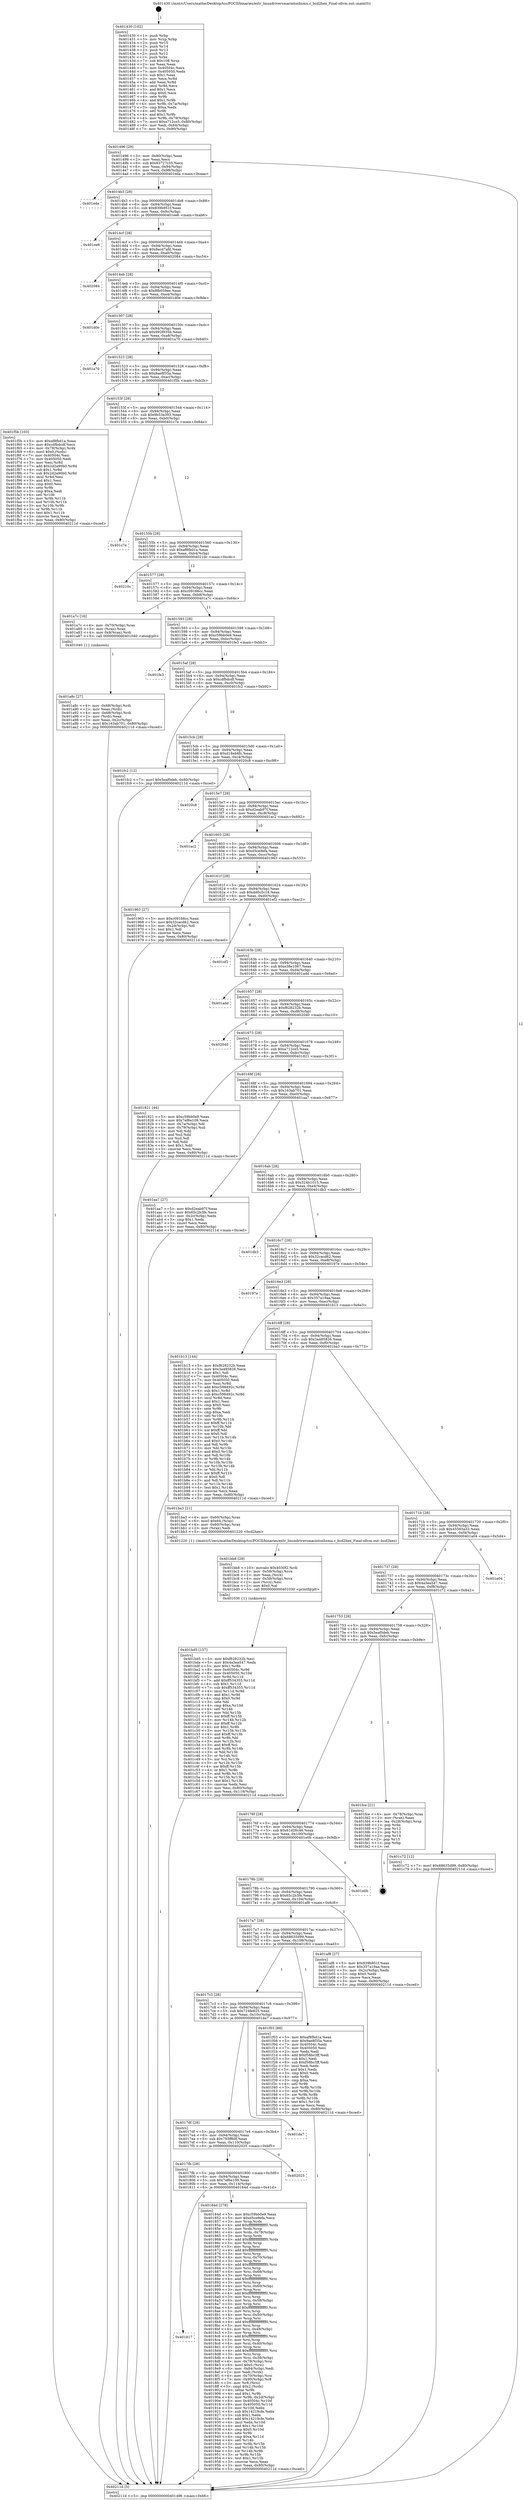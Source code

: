 digraph "0x401430" {
  label = "0x401430 (/mnt/c/Users/mathe/Desktop/tcc/POCII/binaries/extr_linuxdriversmacintoshsmu.c_bcd2hex_Final-ollvm.out::main(0))"
  labelloc = "t"
  node[shape=record]

  Entry [label="",width=0.3,height=0.3,shape=circle,fillcolor=black,style=filled]
  "0x401496" [label="{
     0x401496 [29]\l
     | [instrs]\l
     &nbsp;&nbsp;0x401496 \<+3\>: mov -0x80(%rbp),%eax\l
     &nbsp;&nbsp;0x401499 \<+2\>: mov %eax,%ecx\l
     &nbsp;&nbsp;0x40149b \<+6\>: sub $0x83727c35,%ecx\l
     &nbsp;&nbsp;0x4014a1 \<+6\>: mov %eax,-0x94(%rbp)\l
     &nbsp;&nbsp;0x4014a7 \<+6\>: mov %ecx,-0x98(%rbp)\l
     &nbsp;&nbsp;0x4014ad \<+6\>: je 0000000000401eda \<main+0xaaa\>\l
  }"]
  "0x401eda" [label="{
     0x401eda\l
  }", style=dashed]
  "0x4014b3" [label="{
     0x4014b3 [28]\l
     | [instrs]\l
     &nbsp;&nbsp;0x4014b3 \<+5\>: jmp 00000000004014b8 \<main+0x88\>\l
     &nbsp;&nbsp;0x4014b8 \<+6\>: mov -0x94(%rbp),%eax\l
     &nbsp;&nbsp;0x4014be \<+5\>: sub $0x839b951f,%eax\l
     &nbsp;&nbsp;0x4014c3 \<+6\>: mov %eax,-0x9c(%rbp)\l
     &nbsp;&nbsp;0x4014c9 \<+6\>: je 0000000000401ee6 \<main+0xab6\>\l
  }"]
  Exit [label="",width=0.3,height=0.3,shape=circle,fillcolor=black,style=filled,peripheries=2]
  "0x401ee6" [label="{
     0x401ee6\l
  }", style=dashed]
  "0x4014cf" [label="{
     0x4014cf [28]\l
     | [instrs]\l
     &nbsp;&nbsp;0x4014cf \<+5\>: jmp 00000000004014d4 \<main+0xa4\>\l
     &nbsp;&nbsp;0x4014d4 \<+6\>: mov -0x94(%rbp),%eax\l
     &nbsp;&nbsp;0x4014da \<+5\>: sub $0x8ecd7afd,%eax\l
     &nbsp;&nbsp;0x4014df \<+6\>: mov %eax,-0xa0(%rbp)\l
     &nbsp;&nbsp;0x4014e5 \<+6\>: je 0000000000402084 \<main+0xc54\>\l
  }"]
  "0x401bd5" [label="{
     0x401bd5 [157]\l
     | [instrs]\l
     &nbsp;&nbsp;0x401bd5 \<+5\>: mov $0xf628232b,%esi\l
     &nbsp;&nbsp;0x401bda \<+5\>: mov $0x4a3ea547,%edx\l
     &nbsp;&nbsp;0x401bdf \<+3\>: mov $0x1,%r8b\l
     &nbsp;&nbsp;0x401be2 \<+8\>: mov 0x40504c,%r9d\l
     &nbsp;&nbsp;0x401bea \<+8\>: mov 0x405050,%r10d\l
     &nbsp;&nbsp;0x401bf2 \<+3\>: mov %r9d,%r11d\l
     &nbsp;&nbsp;0x401bf5 \<+7\>: add $0xff534355,%r11d\l
     &nbsp;&nbsp;0x401bfc \<+4\>: sub $0x1,%r11d\l
     &nbsp;&nbsp;0x401c00 \<+7\>: sub $0xff534355,%r11d\l
     &nbsp;&nbsp;0x401c07 \<+4\>: imul %r11d,%r9d\l
     &nbsp;&nbsp;0x401c0b \<+4\>: and $0x1,%r9d\l
     &nbsp;&nbsp;0x401c0f \<+4\>: cmp $0x0,%r9d\l
     &nbsp;&nbsp;0x401c13 \<+3\>: sete %bl\l
     &nbsp;&nbsp;0x401c16 \<+4\>: cmp $0xa,%r10d\l
     &nbsp;&nbsp;0x401c1a \<+4\>: setl %r14b\l
     &nbsp;&nbsp;0x401c1e \<+3\>: mov %bl,%r15b\l
     &nbsp;&nbsp;0x401c21 \<+4\>: xor $0xff,%r15b\l
     &nbsp;&nbsp;0x401c25 \<+3\>: mov %r14b,%r12b\l
     &nbsp;&nbsp;0x401c28 \<+4\>: xor $0xff,%r12b\l
     &nbsp;&nbsp;0x401c2c \<+4\>: xor $0x1,%r8b\l
     &nbsp;&nbsp;0x401c30 \<+3\>: mov %r15b,%r13b\l
     &nbsp;&nbsp;0x401c33 \<+4\>: and $0xff,%r13b\l
     &nbsp;&nbsp;0x401c37 \<+3\>: and %r8b,%bl\l
     &nbsp;&nbsp;0x401c3a \<+3\>: mov %r12b,%cl\l
     &nbsp;&nbsp;0x401c3d \<+3\>: and $0xff,%cl\l
     &nbsp;&nbsp;0x401c40 \<+3\>: and %r8b,%r14b\l
     &nbsp;&nbsp;0x401c43 \<+3\>: or %bl,%r13b\l
     &nbsp;&nbsp;0x401c46 \<+3\>: or %r14b,%cl\l
     &nbsp;&nbsp;0x401c49 \<+3\>: xor %cl,%r13b\l
     &nbsp;&nbsp;0x401c4c \<+3\>: or %r12b,%r15b\l
     &nbsp;&nbsp;0x401c4f \<+4\>: xor $0xff,%r15b\l
     &nbsp;&nbsp;0x401c53 \<+4\>: or $0x1,%r8b\l
     &nbsp;&nbsp;0x401c57 \<+3\>: and %r8b,%r15b\l
     &nbsp;&nbsp;0x401c5a \<+3\>: or %r15b,%r13b\l
     &nbsp;&nbsp;0x401c5d \<+4\>: test $0x1,%r13b\l
     &nbsp;&nbsp;0x401c61 \<+3\>: cmovne %edx,%esi\l
     &nbsp;&nbsp;0x401c64 \<+3\>: mov %esi,-0x80(%rbp)\l
     &nbsp;&nbsp;0x401c67 \<+6\>: mov %eax,-0x118(%rbp)\l
     &nbsp;&nbsp;0x401c6d \<+5\>: jmp 000000000040211d \<main+0xced\>\l
  }"]
  "0x402084" [label="{
     0x402084\l
  }", style=dashed]
  "0x4014eb" [label="{
     0x4014eb [28]\l
     | [instrs]\l
     &nbsp;&nbsp;0x4014eb \<+5\>: jmp 00000000004014f0 \<main+0xc0\>\l
     &nbsp;&nbsp;0x4014f0 \<+6\>: mov -0x94(%rbp),%eax\l
     &nbsp;&nbsp;0x4014f6 \<+5\>: sub $0x8fb059ee,%eax\l
     &nbsp;&nbsp;0x4014fb \<+6\>: mov %eax,-0xa4(%rbp)\l
     &nbsp;&nbsp;0x401501 \<+6\>: je 0000000000401d0e \<main+0x8de\>\l
  }"]
  "0x401bb8" [label="{
     0x401bb8 [29]\l
     | [instrs]\l
     &nbsp;&nbsp;0x401bb8 \<+10\>: movabs $0x4030f2,%rdi\l
     &nbsp;&nbsp;0x401bc2 \<+4\>: mov -0x58(%rbp),%rcx\l
     &nbsp;&nbsp;0x401bc6 \<+2\>: mov %eax,(%rcx)\l
     &nbsp;&nbsp;0x401bc8 \<+4\>: mov -0x58(%rbp),%rcx\l
     &nbsp;&nbsp;0x401bcc \<+2\>: mov (%rcx),%esi\l
     &nbsp;&nbsp;0x401bce \<+2\>: mov $0x0,%al\l
     &nbsp;&nbsp;0x401bd0 \<+5\>: call 0000000000401030 \<printf@plt\>\l
     | [calls]\l
     &nbsp;&nbsp;0x401030 \{1\} (unknown)\l
  }"]
  "0x401d0e" [label="{
     0x401d0e\l
  }", style=dashed]
  "0x401507" [label="{
     0x401507 [28]\l
     | [instrs]\l
     &nbsp;&nbsp;0x401507 \<+5\>: jmp 000000000040150c \<main+0xdc\>\l
     &nbsp;&nbsp;0x40150c \<+6\>: mov -0x94(%rbp),%eax\l
     &nbsp;&nbsp;0x401512 \<+5\>: sub $0x992f935b,%eax\l
     &nbsp;&nbsp;0x401517 \<+6\>: mov %eax,-0xa8(%rbp)\l
     &nbsp;&nbsp;0x40151d \<+6\>: je 0000000000401a70 \<main+0x640\>\l
  }"]
  "0x401a8c" [label="{
     0x401a8c [27]\l
     | [instrs]\l
     &nbsp;&nbsp;0x401a8c \<+4\>: mov -0x68(%rbp),%rdi\l
     &nbsp;&nbsp;0x401a90 \<+2\>: mov %eax,(%rdi)\l
     &nbsp;&nbsp;0x401a92 \<+4\>: mov -0x68(%rbp),%rdi\l
     &nbsp;&nbsp;0x401a96 \<+2\>: mov (%rdi),%eax\l
     &nbsp;&nbsp;0x401a98 \<+3\>: mov %eax,-0x2c(%rbp)\l
     &nbsp;&nbsp;0x401a9b \<+7\>: movl $0x163ab701,-0x80(%rbp)\l
     &nbsp;&nbsp;0x401aa2 \<+5\>: jmp 000000000040211d \<main+0xced\>\l
  }"]
  "0x401a70" [label="{
     0x401a70\l
  }", style=dashed]
  "0x401523" [label="{
     0x401523 [28]\l
     | [instrs]\l
     &nbsp;&nbsp;0x401523 \<+5\>: jmp 0000000000401528 \<main+0xf8\>\l
     &nbsp;&nbsp;0x401528 \<+6\>: mov -0x94(%rbp),%eax\l
     &nbsp;&nbsp;0x40152e \<+5\>: sub $0x9ae8f35a,%eax\l
     &nbsp;&nbsp;0x401533 \<+6\>: mov %eax,-0xac(%rbp)\l
     &nbsp;&nbsp;0x401539 \<+6\>: je 0000000000401f5b \<main+0xb2b\>\l
  }"]
  "0x401817" [label="{
     0x401817\l
  }", style=dashed]
  "0x401f5b" [label="{
     0x401f5b [103]\l
     | [instrs]\l
     &nbsp;&nbsp;0x401f5b \<+5\>: mov $0xaf8fbd1a,%eax\l
     &nbsp;&nbsp;0x401f60 \<+5\>: mov $0xcdfbdcdf,%ecx\l
     &nbsp;&nbsp;0x401f65 \<+4\>: mov -0x78(%rbp),%rdx\l
     &nbsp;&nbsp;0x401f69 \<+6\>: movl $0x0,(%rdx)\l
     &nbsp;&nbsp;0x401f6f \<+7\>: mov 0x40504c,%esi\l
     &nbsp;&nbsp;0x401f76 \<+7\>: mov 0x405050,%edi\l
     &nbsp;&nbsp;0x401f7d \<+3\>: mov %esi,%r8d\l
     &nbsp;&nbsp;0x401f80 \<+7\>: add $0x2d2a90b0,%r8d\l
     &nbsp;&nbsp;0x401f87 \<+4\>: sub $0x1,%r8d\l
     &nbsp;&nbsp;0x401f8b \<+7\>: sub $0x2d2a90b0,%r8d\l
     &nbsp;&nbsp;0x401f92 \<+4\>: imul %r8d,%esi\l
     &nbsp;&nbsp;0x401f96 \<+3\>: and $0x1,%esi\l
     &nbsp;&nbsp;0x401f99 \<+3\>: cmp $0x0,%esi\l
     &nbsp;&nbsp;0x401f9c \<+4\>: sete %r9b\l
     &nbsp;&nbsp;0x401fa0 \<+3\>: cmp $0xa,%edi\l
     &nbsp;&nbsp;0x401fa3 \<+4\>: setl %r10b\l
     &nbsp;&nbsp;0x401fa7 \<+3\>: mov %r9b,%r11b\l
     &nbsp;&nbsp;0x401faa \<+3\>: and %r10b,%r11b\l
     &nbsp;&nbsp;0x401fad \<+3\>: xor %r10b,%r9b\l
     &nbsp;&nbsp;0x401fb0 \<+3\>: or %r9b,%r11b\l
     &nbsp;&nbsp;0x401fb3 \<+4\>: test $0x1,%r11b\l
     &nbsp;&nbsp;0x401fb7 \<+3\>: cmovne %ecx,%eax\l
     &nbsp;&nbsp;0x401fba \<+3\>: mov %eax,-0x80(%rbp)\l
     &nbsp;&nbsp;0x401fbd \<+5\>: jmp 000000000040211d \<main+0xced\>\l
  }"]
  "0x40153f" [label="{
     0x40153f [28]\l
     | [instrs]\l
     &nbsp;&nbsp;0x40153f \<+5\>: jmp 0000000000401544 \<main+0x114\>\l
     &nbsp;&nbsp;0x401544 \<+6\>: mov -0x94(%rbp),%eax\l
     &nbsp;&nbsp;0x40154a \<+5\>: sub $0x9b53a393,%eax\l
     &nbsp;&nbsp;0x40154f \<+6\>: mov %eax,-0xb0(%rbp)\l
     &nbsp;&nbsp;0x401555 \<+6\>: je 0000000000401c7e \<main+0x84e\>\l
  }"]
  "0x40184d" [label="{
     0x40184d [278]\l
     | [instrs]\l
     &nbsp;&nbsp;0x40184d \<+5\>: mov $0xc59bb0e9,%eax\l
     &nbsp;&nbsp;0x401852 \<+5\>: mov $0xd5ce9efa,%ecx\l
     &nbsp;&nbsp;0x401857 \<+3\>: mov %rsp,%rdx\l
     &nbsp;&nbsp;0x40185a \<+4\>: add $0xfffffffffffffff0,%rdx\l
     &nbsp;&nbsp;0x40185e \<+3\>: mov %rdx,%rsp\l
     &nbsp;&nbsp;0x401861 \<+4\>: mov %rdx,-0x78(%rbp)\l
     &nbsp;&nbsp;0x401865 \<+3\>: mov %rsp,%rdx\l
     &nbsp;&nbsp;0x401868 \<+4\>: add $0xfffffffffffffff0,%rdx\l
     &nbsp;&nbsp;0x40186c \<+3\>: mov %rdx,%rsp\l
     &nbsp;&nbsp;0x40186f \<+3\>: mov %rsp,%rsi\l
     &nbsp;&nbsp;0x401872 \<+4\>: add $0xfffffffffffffff0,%rsi\l
     &nbsp;&nbsp;0x401876 \<+3\>: mov %rsi,%rsp\l
     &nbsp;&nbsp;0x401879 \<+4\>: mov %rsi,-0x70(%rbp)\l
     &nbsp;&nbsp;0x40187d \<+3\>: mov %rsp,%rsi\l
     &nbsp;&nbsp;0x401880 \<+4\>: add $0xfffffffffffffff0,%rsi\l
     &nbsp;&nbsp;0x401884 \<+3\>: mov %rsi,%rsp\l
     &nbsp;&nbsp;0x401887 \<+4\>: mov %rsi,-0x68(%rbp)\l
     &nbsp;&nbsp;0x40188b \<+3\>: mov %rsp,%rsi\l
     &nbsp;&nbsp;0x40188e \<+4\>: add $0xfffffffffffffff0,%rsi\l
     &nbsp;&nbsp;0x401892 \<+3\>: mov %rsi,%rsp\l
     &nbsp;&nbsp;0x401895 \<+4\>: mov %rsi,-0x60(%rbp)\l
     &nbsp;&nbsp;0x401899 \<+3\>: mov %rsp,%rsi\l
     &nbsp;&nbsp;0x40189c \<+4\>: add $0xfffffffffffffff0,%rsi\l
     &nbsp;&nbsp;0x4018a0 \<+3\>: mov %rsi,%rsp\l
     &nbsp;&nbsp;0x4018a3 \<+4\>: mov %rsi,-0x58(%rbp)\l
     &nbsp;&nbsp;0x4018a7 \<+3\>: mov %rsp,%rsi\l
     &nbsp;&nbsp;0x4018aa \<+4\>: add $0xfffffffffffffff0,%rsi\l
     &nbsp;&nbsp;0x4018ae \<+3\>: mov %rsi,%rsp\l
     &nbsp;&nbsp;0x4018b1 \<+4\>: mov %rsi,-0x50(%rbp)\l
     &nbsp;&nbsp;0x4018b5 \<+3\>: mov %rsp,%rsi\l
     &nbsp;&nbsp;0x4018b8 \<+4\>: add $0xfffffffffffffff0,%rsi\l
     &nbsp;&nbsp;0x4018bc \<+3\>: mov %rsi,%rsp\l
     &nbsp;&nbsp;0x4018bf \<+4\>: mov %rsi,-0x48(%rbp)\l
     &nbsp;&nbsp;0x4018c3 \<+3\>: mov %rsp,%rsi\l
     &nbsp;&nbsp;0x4018c6 \<+4\>: add $0xfffffffffffffff0,%rsi\l
     &nbsp;&nbsp;0x4018ca \<+3\>: mov %rsi,%rsp\l
     &nbsp;&nbsp;0x4018cd \<+4\>: mov %rsi,-0x40(%rbp)\l
     &nbsp;&nbsp;0x4018d1 \<+3\>: mov %rsp,%rsi\l
     &nbsp;&nbsp;0x4018d4 \<+4\>: add $0xfffffffffffffff0,%rsi\l
     &nbsp;&nbsp;0x4018d8 \<+3\>: mov %rsi,%rsp\l
     &nbsp;&nbsp;0x4018db \<+4\>: mov %rsi,-0x38(%rbp)\l
     &nbsp;&nbsp;0x4018df \<+4\>: mov -0x78(%rbp),%rsi\l
     &nbsp;&nbsp;0x4018e3 \<+6\>: movl $0x0,(%rsi)\l
     &nbsp;&nbsp;0x4018e9 \<+6\>: mov -0x84(%rbp),%edi\l
     &nbsp;&nbsp;0x4018ef \<+2\>: mov %edi,(%rdx)\l
     &nbsp;&nbsp;0x4018f1 \<+4\>: mov -0x70(%rbp),%rsi\l
     &nbsp;&nbsp;0x4018f5 \<+7\>: mov -0x90(%rbp),%r8\l
     &nbsp;&nbsp;0x4018fc \<+3\>: mov %r8,(%rsi)\l
     &nbsp;&nbsp;0x4018ff \<+3\>: cmpl $0x2,(%rdx)\l
     &nbsp;&nbsp;0x401902 \<+4\>: setne %r9b\l
     &nbsp;&nbsp;0x401906 \<+4\>: and $0x1,%r9b\l
     &nbsp;&nbsp;0x40190a \<+4\>: mov %r9b,-0x2d(%rbp)\l
     &nbsp;&nbsp;0x40190e \<+8\>: mov 0x40504c,%r10d\l
     &nbsp;&nbsp;0x401916 \<+8\>: mov 0x405050,%r11d\l
     &nbsp;&nbsp;0x40191e \<+3\>: mov %r10d,%ebx\l
     &nbsp;&nbsp;0x401921 \<+6\>: sub $0x14219cfe,%ebx\l
     &nbsp;&nbsp;0x401927 \<+3\>: sub $0x1,%ebx\l
     &nbsp;&nbsp;0x40192a \<+6\>: add $0x14219cfe,%ebx\l
     &nbsp;&nbsp;0x401930 \<+4\>: imul %ebx,%r10d\l
     &nbsp;&nbsp;0x401934 \<+4\>: and $0x1,%r10d\l
     &nbsp;&nbsp;0x401938 \<+4\>: cmp $0x0,%r10d\l
     &nbsp;&nbsp;0x40193c \<+4\>: sete %r9b\l
     &nbsp;&nbsp;0x401940 \<+4\>: cmp $0xa,%r11d\l
     &nbsp;&nbsp;0x401944 \<+4\>: setl %r14b\l
     &nbsp;&nbsp;0x401948 \<+3\>: mov %r9b,%r15b\l
     &nbsp;&nbsp;0x40194b \<+3\>: and %r14b,%r15b\l
     &nbsp;&nbsp;0x40194e \<+3\>: xor %r14b,%r9b\l
     &nbsp;&nbsp;0x401951 \<+3\>: or %r9b,%r15b\l
     &nbsp;&nbsp;0x401954 \<+4\>: test $0x1,%r15b\l
     &nbsp;&nbsp;0x401958 \<+3\>: cmovne %ecx,%eax\l
     &nbsp;&nbsp;0x40195b \<+3\>: mov %eax,-0x80(%rbp)\l
     &nbsp;&nbsp;0x40195e \<+5\>: jmp 000000000040211d \<main+0xced\>\l
  }"]
  "0x401c7e" [label="{
     0x401c7e\l
  }", style=dashed]
  "0x40155b" [label="{
     0x40155b [28]\l
     | [instrs]\l
     &nbsp;&nbsp;0x40155b \<+5\>: jmp 0000000000401560 \<main+0x130\>\l
     &nbsp;&nbsp;0x401560 \<+6\>: mov -0x94(%rbp),%eax\l
     &nbsp;&nbsp;0x401566 \<+5\>: sub $0xaf8fbd1a,%eax\l
     &nbsp;&nbsp;0x40156b \<+6\>: mov %eax,-0xb4(%rbp)\l
     &nbsp;&nbsp;0x401571 \<+6\>: je 000000000040210c \<main+0xcdc\>\l
  }"]
  "0x4017fb" [label="{
     0x4017fb [28]\l
     | [instrs]\l
     &nbsp;&nbsp;0x4017fb \<+5\>: jmp 0000000000401800 \<main+0x3d0\>\l
     &nbsp;&nbsp;0x401800 \<+6\>: mov -0x94(%rbp),%eax\l
     &nbsp;&nbsp;0x401806 \<+5\>: sub $0x7ef6e109,%eax\l
     &nbsp;&nbsp;0x40180b \<+6\>: mov %eax,-0x114(%rbp)\l
     &nbsp;&nbsp;0x401811 \<+6\>: je 000000000040184d \<main+0x41d\>\l
  }"]
  "0x40210c" [label="{
     0x40210c\l
  }", style=dashed]
  "0x401577" [label="{
     0x401577 [28]\l
     | [instrs]\l
     &nbsp;&nbsp;0x401577 \<+5\>: jmp 000000000040157c \<main+0x14c\>\l
     &nbsp;&nbsp;0x40157c \<+6\>: mov -0x94(%rbp),%eax\l
     &nbsp;&nbsp;0x401582 \<+5\>: sub $0xc09166cc,%eax\l
     &nbsp;&nbsp;0x401587 \<+6\>: mov %eax,-0xb8(%rbp)\l
     &nbsp;&nbsp;0x40158d \<+6\>: je 0000000000401a7c \<main+0x64c\>\l
  }"]
  "0x402025" [label="{
     0x402025\l
  }", style=dashed]
  "0x401a7c" [label="{
     0x401a7c [16]\l
     | [instrs]\l
     &nbsp;&nbsp;0x401a7c \<+4\>: mov -0x70(%rbp),%rax\l
     &nbsp;&nbsp;0x401a80 \<+3\>: mov (%rax),%rax\l
     &nbsp;&nbsp;0x401a83 \<+4\>: mov 0x8(%rax),%rdi\l
     &nbsp;&nbsp;0x401a87 \<+5\>: call 0000000000401040 \<atoi@plt\>\l
     | [calls]\l
     &nbsp;&nbsp;0x401040 \{1\} (unknown)\l
  }"]
  "0x401593" [label="{
     0x401593 [28]\l
     | [instrs]\l
     &nbsp;&nbsp;0x401593 \<+5\>: jmp 0000000000401598 \<main+0x168\>\l
     &nbsp;&nbsp;0x401598 \<+6\>: mov -0x94(%rbp),%eax\l
     &nbsp;&nbsp;0x40159e \<+5\>: sub $0xc59bb0e9,%eax\l
     &nbsp;&nbsp;0x4015a3 \<+6\>: mov %eax,-0xbc(%rbp)\l
     &nbsp;&nbsp;0x4015a9 \<+6\>: je 0000000000401fe3 \<main+0xbb3\>\l
  }"]
  "0x4017df" [label="{
     0x4017df [28]\l
     | [instrs]\l
     &nbsp;&nbsp;0x4017df \<+5\>: jmp 00000000004017e4 \<main+0x3b4\>\l
     &nbsp;&nbsp;0x4017e4 \<+6\>: mov -0x94(%rbp),%eax\l
     &nbsp;&nbsp;0x4017ea \<+5\>: sub $0x793ff60f,%eax\l
     &nbsp;&nbsp;0x4017ef \<+6\>: mov %eax,-0x110(%rbp)\l
     &nbsp;&nbsp;0x4017f5 \<+6\>: je 0000000000402025 \<main+0xbf5\>\l
  }"]
  "0x401fe3" [label="{
     0x401fe3\l
  }", style=dashed]
  "0x4015af" [label="{
     0x4015af [28]\l
     | [instrs]\l
     &nbsp;&nbsp;0x4015af \<+5\>: jmp 00000000004015b4 \<main+0x184\>\l
     &nbsp;&nbsp;0x4015b4 \<+6\>: mov -0x94(%rbp),%eax\l
     &nbsp;&nbsp;0x4015ba \<+5\>: sub $0xcdfbdcdf,%eax\l
     &nbsp;&nbsp;0x4015bf \<+6\>: mov %eax,-0xc0(%rbp)\l
     &nbsp;&nbsp;0x4015c5 \<+6\>: je 0000000000401fc2 \<main+0xb92\>\l
  }"]
  "0x401da7" [label="{
     0x401da7\l
  }", style=dashed]
  "0x401fc2" [label="{
     0x401fc2 [12]\l
     | [instrs]\l
     &nbsp;&nbsp;0x401fc2 \<+7\>: movl $0x5eaf0deb,-0x80(%rbp)\l
     &nbsp;&nbsp;0x401fc9 \<+5\>: jmp 000000000040211d \<main+0xced\>\l
  }"]
  "0x4015cb" [label="{
     0x4015cb [28]\l
     | [instrs]\l
     &nbsp;&nbsp;0x4015cb \<+5\>: jmp 00000000004015d0 \<main+0x1a0\>\l
     &nbsp;&nbsp;0x4015d0 \<+6\>: mov -0x94(%rbp),%eax\l
     &nbsp;&nbsp;0x4015d6 \<+5\>: sub $0xd18eb6fc,%eax\l
     &nbsp;&nbsp;0x4015db \<+6\>: mov %eax,-0xc4(%rbp)\l
     &nbsp;&nbsp;0x4015e1 \<+6\>: je 00000000004020c8 \<main+0xc98\>\l
  }"]
  "0x4017c3" [label="{
     0x4017c3 [28]\l
     | [instrs]\l
     &nbsp;&nbsp;0x4017c3 \<+5\>: jmp 00000000004017c8 \<main+0x398\>\l
     &nbsp;&nbsp;0x4017c8 \<+6\>: mov -0x94(%rbp),%eax\l
     &nbsp;&nbsp;0x4017ce \<+5\>: sub $0x724fe825,%eax\l
     &nbsp;&nbsp;0x4017d3 \<+6\>: mov %eax,-0x10c(%rbp)\l
     &nbsp;&nbsp;0x4017d9 \<+6\>: je 0000000000401da7 \<main+0x977\>\l
  }"]
  "0x4020c8" [label="{
     0x4020c8\l
  }", style=dashed]
  "0x4015e7" [label="{
     0x4015e7 [28]\l
     | [instrs]\l
     &nbsp;&nbsp;0x4015e7 \<+5\>: jmp 00000000004015ec \<main+0x1bc\>\l
     &nbsp;&nbsp;0x4015ec \<+6\>: mov -0x94(%rbp),%eax\l
     &nbsp;&nbsp;0x4015f2 \<+5\>: sub $0xd2eab97f,%eax\l
     &nbsp;&nbsp;0x4015f7 \<+6\>: mov %eax,-0xc8(%rbp)\l
     &nbsp;&nbsp;0x4015fd \<+6\>: je 0000000000401ac2 \<main+0x692\>\l
  }"]
  "0x401f03" [label="{
     0x401f03 [88]\l
     | [instrs]\l
     &nbsp;&nbsp;0x401f03 \<+5\>: mov $0xaf8fbd1a,%eax\l
     &nbsp;&nbsp;0x401f08 \<+5\>: mov $0x9ae8f35a,%ecx\l
     &nbsp;&nbsp;0x401f0d \<+7\>: mov 0x40504c,%edx\l
     &nbsp;&nbsp;0x401f14 \<+7\>: mov 0x405050,%esi\l
     &nbsp;&nbsp;0x401f1b \<+2\>: mov %edx,%edi\l
     &nbsp;&nbsp;0x401f1d \<+6\>: add $0xf58bc3ff,%edi\l
     &nbsp;&nbsp;0x401f23 \<+3\>: sub $0x1,%edi\l
     &nbsp;&nbsp;0x401f26 \<+6\>: sub $0xf58bc3ff,%edi\l
     &nbsp;&nbsp;0x401f2c \<+3\>: imul %edi,%edx\l
     &nbsp;&nbsp;0x401f2f \<+3\>: and $0x1,%edx\l
     &nbsp;&nbsp;0x401f32 \<+3\>: cmp $0x0,%edx\l
     &nbsp;&nbsp;0x401f35 \<+4\>: sete %r8b\l
     &nbsp;&nbsp;0x401f39 \<+3\>: cmp $0xa,%esi\l
     &nbsp;&nbsp;0x401f3c \<+4\>: setl %r9b\l
     &nbsp;&nbsp;0x401f40 \<+3\>: mov %r8b,%r10b\l
     &nbsp;&nbsp;0x401f43 \<+3\>: and %r9b,%r10b\l
     &nbsp;&nbsp;0x401f46 \<+3\>: xor %r9b,%r8b\l
     &nbsp;&nbsp;0x401f49 \<+3\>: or %r8b,%r10b\l
     &nbsp;&nbsp;0x401f4c \<+4\>: test $0x1,%r10b\l
     &nbsp;&nbsp;0x401f50 \<+3\>: cmovne %ecx,%eax\l
     &nbsp;&nbsp;0x401f53 \<+3\>: mov %eax,-0x80(%rbp)\l
     &nbsp;&nbsp;0x401f56 \<+5\>: jmp 000000000040211d \<main+0xced\>\l
  }"]
  "0x401ac2" [label="{
     0x401ac2\l
  }", style=dashed]
  "0x401603" [label="{
     0x401603 [28]\l
     | [instrs]\l
     &nbsp;&nbsp;0x401603 \<+5\>: jmp 0000000000401608 \<main+0x1d8\>\l
     &nbsp;&nbsp;0x401608 \<+6\>: mov -0x94(%rbp),%eax\l
     &nbsp;&nbsp;0x40160e \<+5\>: sub $0xd5ce9efa,%eax\l
     &nbsp;&nbsp;0x401613 \<+6\>: mov %eax,-0xcc(%rbp)\l
     &nbsp;&nbsp;0x401619 \<+6\>: je 0000000000401963 \<main+0x533\>\l
  }"]
  "0x4017a7" [label="{
     0x4017a7 [28]\l
     | [instrs]\l
     &nbsp;&nbsp;0x4017a7 \<+5\>: jmp 00000000004017ac \<main+0x37c\>\l
     &nbsp;&nbsp;0x4017ac \<+6\>: mov -0x94(%rbp),%eax\l
     &nbsp;&nbsp;0x4017b2 \<+5\>: sub $0x68635d99,%eax\l
     &nbsp;&nbsp;0x4017b7 \<+6\>: mov %eax,-0x108(%rbp)\l
     &nbsp;&nbsp;0x4017bd \<+6\>: je 0000000000401f03 \<main+0xad3\>\l
  }"]
  "0x401963" [label="{
     0x401963 [27]\l
     | [instrs]\l
     &nbsp;&nbsp;0x401963 \<+5\>: mov $0xc09166cc,%eax\l
     &nbsp;&nbsp;0x401968 \<+5\>: mov $0x32cacd62,%ecx\l
     &nbsp;&nbsp;0x40196d \<+3\>: mov -0x2d(%rbp),%dl\l
     &nbsp;&nbsp;0x401970 \<+3\>: test $0x1,%dl\l
     &nbsp;&nbsp;0x401973 \<+3\>: cmovne %ecx,%eax\l
     &nbsp;&nbsp;0x401976 \<+3\>: mov %eax,-0x80(%rbp)\l
     &nbsp;&nbsp;0x401979 \<+5\>: jmp 000000000040211d \<main+0xced\>\l
  }"]
  "0x40161f" [label="{
     0x40161f [28]\l
     | [instrs]\l
     &nbsp;&nbsp;0x40161f \<+5\>: jmp 0000000000401624 \<main+0x1f4\>\l
     &nbsp;&nbsp;0x401624 \<+6\>: mov -0x94(%rbp),%eax\l
     &nbsp;&nbsp;0x40162a \<+5\>: sub $0xdd0c5c18,%eax\l
     &nbsp;&nbsp;0x40162f \<+6\>: mov %eax,-0xd0(%rbp)\l
     &nbsp;&nbsp;0x401635 \<+6\>: je 0000000000401ef2 \<main+0xac2\>\l
  }"]
  "0x401af8" [label="{
     0x401af8 [27]\l
     | [instrs]\l
     &nbsp;&nbsp;0x401af8 \<+5\>: mov $0x839b951f,%eax\l
     &nbsp;&nbsp;0x401afd \<+5\>: mov $0x357a19aa,%ecx\l
     &nbsp;&nbsp;0x401b02 \<+3\>: mov -0x2c(%rbp),%edx\l
     &nbsp;&nbsp;0x401b05 \<+3\>: cmp $0x0,%edx\l
     &nbsp;&nbsp;0x401b08 \<+3\>: cmove %ecx,%eax\l
     &nbsp;&nbsp;0x401b0b \<+3\>: mov %eax,-0x80(%rbp)\l
     &nbsp;&nbsp;0x401b0e \<+5\>: jmp 000000000040211d \<main+0xced\>\l
  }"]
  "0x401ef2" [label="{
     0x401ef2\l
  }", style=dashed]
  "0x40163b" [label="{
     0x40163b [28]\l
     | [instrs]\l
     &nbsp;&nbsp;0x40163b \<+5\>: jmp 0000000000401640 \<main+0x210\>\l
     &nbsp;&nbsp;0x401640 \<+6\>: mov -0x94(%rbp),%eax\l
     &nbsp;&nbsp;0x401646 \<+5\>: sub $0xe38e1067,%eax\l
     &nbsp;&nbsp;0x40164b \<+6\>: mov %eax,-0xd4(%rbp)\l
     &nbsp;&nbsp;0x401651 \<+6\>: je 0000000000401add \<main+0x6ad\>\l
  }"]
  "0x40178b" [label="{
     0x40178b [28]\l
     | [instrs]\l
     &nbsp;&nbsp;0x40178b \<+5\>: jmp 0000000000401790 \<main+0x360\>\l
     &nbsp;&nbsp;0x401790 \<+6\>: mov -0x94(%rbp),%eax\l
     &nbsp;&nbsp;0x401796 \<+5\>: sub $0x65c2b3fe,%eax\l
     &nbsp;&nbsp;0x40179b \<+6\>: mov %eax,-0x104(%rbp)\l
     &nbsp;&nbsp;0x4017a1 \<+6\>: je 0000000000401af8 \<main+0x6c8\>\l
  }"]
  "0x401add" [label="{
     0x401add\l
  }", style=dashed]
  "0x401657" [label="{
     0x401657 [28]\l
     | [instrs]\l
     &nbsp;&nbsp;0x401657 \<+5\>: jmp 000000000040165c \<main+0x22c\>\l
     &nbsp;&nbsp;0x40165c \<+6\>: mov -0x94(%rbp),%eax\l
     &nbsp;&nbsp;0x401662 \<+5\>: sub $0xf628232b,%eax\l
     &nbsp;&nbsp;0x401667 \<+6\>: mov %eax,-0xd8(%rbp)\l
     &nbsp;&nbsp;0x40166d \<+6\>: je 0000000000402040 \<main+0xc10\>\l
  }"]
  "0x401e0b" [label="{
     0x401e0b\l
  }", style=dashed]
  "0x402040" [label="{
     0x402040\l
  }", style=dashed]
  "0x401673" [label="{
     0x401673 [28]\l
     | [instrs]\l
     &nbsp;&nbsp;0x401673 \<+5\>: jmp 0000000000401678 \<main+0x248\>\l
     &nbsp;&nbsp;0x401678 \<+6\>: mov -0x94(%rbp),%eax\l
     &nbsp;&nbsp;0x40167e \<+5\>: sub $0xa712ce5,%eax\l
     &nbsp;&nbsp;0x401683 \<+6\>: mov %eax,-0xdc(%rbp)\l
     &nbsp;&nbsp;0x401689 \<+6\>: je 0000000000401821 \<main+0x3f1\>\l
  }"]
  "0x40176f" [label="{
     0x40176f [28]\l
     | [instrs]\l
     &nbsp;&nbsp;0x40176f \<+5\>: jmp 0000000000401774 \<main+0x344\>\l
     &nbsp;&nbsp;0x401774 \<+6\>: mov -0x94(%rbp),%eax\l
     &nbsp;&nbsp;0x40177a \<+5\>: sub $0x61d26c46,%eax\l
     &nbsp;&nbsp;0x40177f \<+6\>: mov %eax,-0x100(%rbp)\l
     &nbsp;&nbsp;0x401785 \<+6\>: je 0000000000401e0b \<main+0x9db\>\l
  }"]
  "0x401821" [label="{
     0x401821 [44]\l
     | [instrs]\l
     &nbsp;&nbsp;0x401821 \<+5\>: mov $0xc59bb0e9,%eax\l
     &nbsp;&nbsp;0x401826 \<+5\>: mov $0x7ef6e109,%ecx\l
     &nbsp;&nbsp;0x40182b \<+3\>: mov -0x7a(%rbp),%dl\l
     &nbsp;&nbsp;0x40182e \<+4\>: mov -0x79(%rbp),%sil\l
     &nbsp;&nbsp;0x401832 \<+3\>: mov %dl,%dil\l
     &nbsp;&nbsp;0x401835 \<+3\>: and %sil,%dil\l
     &nbsp;&nbsp;0x401838 \<+3\>: xor %sil,%dl\l
     &nbsp;&nbsp;0x40183b \<+3\>: or %dl,%dil\l
     &nbsp;&nbsp;0x40183e \<+4\>: test $0x1,%dil\l
     &nbsp;&nbsp;0x401842 \<+3\>: cmovne %ecx,%eax\l
     &nbsp;&nbsp;0x401845 \<+3\>: mov %eax,-0x80(%rbp)\l
     &nbsp;&nbsp;0x401848 \<+5\>: jmp 000000000040211d \<main+0xced\>\l
  }"]
  "0x40168f" [label="{
     0x40168f [28]\l
     | [instrs]\l
     &nbsp;&nbsp;0x40168f \<+5\>: jmp 0000000000401694 \<main+0x264\>\l
     &nbsp;&nbsp;0x401694 \<+6\>: mov -0x94(%rbp),%eax\l
     &nbsp;&nbsp;0x40169a \<+5\>: sub $0x163ab701,%eax\l
     &nbsp;&nbsp;0x40169f \<+6\>: mov %eax,-0xe0(%rbp)\l
     &nbsp;&nbsp;0x4016a5 \<+6\>: je 0000000000401aa7 \<main+0x677\>\l
  }"]
  "0x40211d" [label="{
     0x40211d [5]\l
     | [instrs]\l
     &nbsp;&nbsp;0x40211d \<+5\>: jmp 0000000000401496 \<main+0x66\>\l
  }"]
  "0x401430" [label="{
     0x401430 [102]\l
     | [instrs]\l
     &nbsp;&nbsp;0x401430 \<+1\>: push %rbp\l
     &nbsp;&nbsp;0x401431 \<+3\>: mov %rsp,%rbp\l
     &nbsp;&nbsp;0x401434 \<+2\>: push %r15\l
     &nbsp;&nbsp;0x401436 \<+2\>: push %r14\l
     &nbsp;&nbsp;0x401438 \<+2\>: push %r13\l
     &nbsp;&nbsp;0x40143a \<+2\>: push %r12\l
     &nbsp;&nbsp;0x40143c \<+1\>: push %rbx\l
     &nbsp;&nbsp;0x40143d \<+7\>: sub $0x108,%rsp\l
     &nbsp;&nbsp;0x401444 \<+2\>: xor %eax,%eax\l
     &nbsp;&nbsp;0x401446 \<+7\>: mov 0x40504c,%ecx\l
     &nbsp;&nbsp;0x40144d \<+7\>: mov 0x405050,%edx\l
     &nbsp;&nbsp;0x401454 \<+3\>: sub $0x1,%eax\l
     &nbsp;&nbsp;0x401457 \<+3\>: mov %ecx,%r8d\l
     &nbsp;&nbsp;0x40145a \<+3\>: add %eax,%r8d\l
     &nbsp;&nbsp;0x40145d \<+4\>: imul %r8d,%ecx\l
     &nbsp;&nbsp;0x401461 \<+3\>: and $0x1,%ecx\l
     &nbsp;&nbsp;0x401464 \<+3\>: cmp $0x0,%ecx\l
     &nbsp;&nbsp;0x401467 \<+4\>: sete %r9b\l
     &nbsp;&nbsp;0x40146b \<+4\>: and $0x1,%r9b\l
     &nbsp;&nbsp;0x40146f \<+4\>: mov %r9b,-0x7a(%rbp)\l
     &nbsp;&nbsp;0x401473 \<+3\>: cmp $0xa,%edx\l
     &nbsp;&nbsp;0x401476 \<+4\>: setl %r9b\l
     &nbsp;&nbsp;0x40147a \<+4\>: and $0x1,%r9b\l
     &nbsp;&nbsp;0x40147e \<+4\>: mov %r9b,-0x79(%rbp)\l
     &nbsp;&nbsp;0x401482 \<+7\>: movl $0xa712ce5,-0x80(%rbp)\l
     &nbsp;&nbsp;0x401489 \<+6\>: mov %edi,-0x84(%rbp)\l
     &nbsp;&nbsp;0x40148f \<+7\>: mov %rsi,-0x90(%rbp)\l
  }"]
  "0x401fce" [label="{
     0x401fce [21]\l
     | [instrs]\l
     &nbsp;&nbsp;0x401fce \<+4\>: mov -0x78(%rbp),%rax\l
     &nbsp;&nbsp;0x401fd2 \<+2\>: mov (%rax),%eax\l
     &nbsp;&nbsp;0x401fd4 \<+4\>: lea -0x28(%rbp),%rsp\l
     &nbsp;&nbsp;0x401fd8 \<+1\>: pop %rbx\l
     &nbsp;&nbsp;0x401fd9 \<+2\>: pop %r12\l
     &nbsp;&nbsp;0x401fdb \<+2\>: pop %r13\l
     &nbsp;&nbsp;0x401fdd \<+2\>: pop %r14\l
     &nbsp;&nbsp;0x401fdf \<+2\>: pop %r15\l
     &nbsp;&nbsp;0x401fe1 \<+1\>: pop %rbp\l
     &nbsp;&nbsp;0x401fe2 \<+1\>: ret\l
  }"]
  "0x401aa7" [label="{
     0x401aa7 [27]\l
     | [instrs]\l
     &nbsp;&nbsp;0x401aa7 \<+5\>: mov $0xd2eab97f,%eax\l
     &nbsp;&nbsp;0x401aac \<+5\>: mov $0x65c2b3fe,%ecx\l
     &nbsp;&nbsp;0x401ab1 \<+3\>: mov -0x2c(%rbp),%edx\l
     &nbsp;&nbsp;0x401ab4 \<+3\>: cmp $0x1,%edx\l
     &nbsp;&nbsp;0x401ab7 \<+3\>: cmovl %ecx,%eax\l
     &nbsp;&nbsp;0x401aba \<+3\>: mov %eax,-0x80(%rbp)\l
     &nbsp;&nbsp;0x401abd \<+5\>: jmp 000000000040211d \<main+0xced\>\l
  }"]
  "0x4016ab" [label="{
     0x4016ab [28]\l
     | [instrs]\l
     &nbsp;&nbsp;0x4016ab \<+5\>: jmp 00000000004016b0 \<main+0x280\>\l
     &nbsp;&nbsp;0x4016b0 \<+6\>: mov -0x94(%rbp),%eax\l
     &nbsp;&nbsp;0x4016b6 \<+5\>: sub $0x324b1015,%eax\l
     &nbsp;&nbsp;0x4016bb \<+6\>: mov %eax,-0xe4(%rbp)\l
     &nbsp;&nbsp;0x4016c1 \<+6\>: je 0000000000401db3 \<main+0x983\>\l
  }"]
  "0x401753" [label="{
     0x401753 [28]\l
     | [instrs]\l
     &nbsp;&nbsp;0x401753 \<+5\>: jmp 0000000000401758 \<main+0x328\>\l
     &nbsp;&nbsp;0x401758 \<+6\>: mov -0x94(%rbp),%eax\l
     &nbsp;&nbsp;0x40175e \<+5\>: sub $0x5eaf0deb,%eax\l
     &nbsp;&nbsp;0x401763 \<+6\>: mov %eax,-0xfc(%rbp)\l
     &nbsp;&nbsp;0x401769 \<+6\>: je 0000000000401fce \<main+0xb9e\>\l
  }"]
  "0x401db3" [label="{
     0x401db3\l
  }", style=dashed]
  "0x4016c7" [label="{
     0x4016c7 [28]\l
     | [instrs]\l
     &nbsp;&nbsp;0x4016c7 \<+5\>: jmp 00000000004016cc \<main+0x29c\>\l
     &nbsp;&nbsp;0x4016cc \<+6\>: mov -0x94(%rbp),%eax\l
     &nbsp;&nbsp;0x4016d2 \<+5\>: sub $0x32cacd62,%eax\l
     &nbsp;&nbsp;0x4016d7 \<+6\>: mov %eax,-0xe8(%rbp)\l
     &nbsp;&nbsp;0x4016dd \<+6\>: je 000000000040197e \<main+0x54e\>\l
  }"]
  "0x401c72" [label="{
     0x401c72 [12]\l
     | [instrs]\l
     &nbsp;&nbsp;0x401c72 \<+7\>: movl $0x68635d99,-0x80(%rbp)\l
     &nbsp;&nbsp;0x401c79 \<+5\>: jmp 000000000040211d \<main+0xced\>\l
  }"]
  "0x40197e" [label="{
     0x40197e\l
  }", style=dashed]
  "0x4016e3" [label="{
     0x4016e3 [28]\l
     | [instrs]\l
     &nbsp;&nbsp;0x4016e3 \<+5\>: jmp 00000000004016e8 \<main+0x2b8\>\l
     &nbsp;&nbsp;0x4016e8 \<+6\>: mov -0x94(%rbp),%eax\l
     &nbsp;&nbsp;0x4016ee \<+5\>: sub $0x357a19aa,%eax\l
     &nbsp;&nbsp;0x4016f3 \<+6\>: mov %eax,-0xec(%rbp)\l
     &nbsp;&nbsp;0x4016f9 \<+6\>: je 0000000000401b13 \<main+0x6e3\>\l
  }"]
  "0x401737" [label="{
     0x401737 [28]\l
     | [instrs]\l
     &nbsp;&nbsp;0x401737 \<+5\>: jmp 000000000040173c \<main+0x30c\>\l
     &nbsp;&nbsp;0x40173c \<+6\>: mov -0x94(%rbp),%eax\l
     &nbsp;&nbsp;0x401742 \<+5\>: sub $0x4a3ea547,%eax\l
     &nbsp;&nbsp;0x401747 \<+6\>: mov %eax,-0xf8(%rbp)\l
     &nbsp;&nbsp;0x40174d \<+6\>: je 0000000000401c72 \<main+0x842\>\l
  }"]
  "0x401b13" [label="{
     0x401b13 [144]\l
     | [instrs]\l
     &nbsp;&nbsp;0x401b13 \<+5\>: mov $0xf628232b,%eax\l
     &nbsp;&nbsp;0x401b18 \<+5\>: mov $0x3a485826,%ecx\l
     &nbsp;&nbsp;0x401b1d \<+2\>: mov $0x1,%dl\l
     &nbsp;&nbsp;0x401b1f \<+7\>: mov 0x40504c,%esi\l
     &nbsp;&nbsp;0x401b26 \<+7\>: mov 0x405050,%edi\l
     &nbsp;&nbsp;0x401b2d \<+3\>: mov %esi,%r8d\l
     &nbsp;&nbsp;0x401b30 \<+7\>: add $0xc598492c,%r8d\l
     &nbsp;&nbsp;0x401b37 \<+4\>: sub $0x1,%r8d\l
     &nbsp;&nbsp;0x401b3b \<+7\>: sub $0xc598492c,%r8d\l
     &nbsp;&nbsp;0x401b42 \<+4\>: imul %r8d,%esi\l
     &nbsp;&nbsp;0x401b46 \<+3\>: and $0x1,%esi\l
     &nbsp;&nbsp;0x401b49 \<+3\>: cmp $0x0,%esi\l
     &nbsp;&nbsp;0x401b4c \<+4\>: sete %r9b\l
     &nbsp;&nbsp;0x401b50 \<+3\>: cmp $0xa,%edi\l
     &nbsp;&nbsp;0x401b53 \<+4\>: setl %r10b\l
     &nbsp;&nbsp;0x401b57 \<+3\>: mov %r9b,%r11b\l
     &nbsp;&nbsp;0x401b5a \<+4\>: xor $0xff,%r11b\l
     &nbsp;&nbsp;0x401b5e \<+3\>: mov %r10b,%bl\l
     &nbsp;&nbsp;0x401b61 \<+3\>: xor $0xff,%bl\l
     &nbsp;&nbsp;0x401b64 \<+3\>: xor $0x0,%dl\l
     &nbsp;&nbsp;0x401b67 \<+3\>: mov %r11b,%r14b\l
     &nbsp;&nbsp;0x401b6a \<+4\>: and $0x0,%r14b\l
     &nbsp;&nbsp;0x401b6e \<+3\>: and %dl,%r9b\l
     &nbsp;&nbsp;0x401b71 \<+3\>: mov %bl,%r15b\l
     &nbsp;&nbsp;0x401b74 \<+4\>: and $0x0,%r15b\l
     &nbsp;&nbsp;0x401b78 \<+3\>: and %dl,%r10b\l
     &nbsp;&nbsp;0x401b7b \<+3\>: or %r9b,%r14b\l
     &nbsp;&nbsp;0x401b7e \<+3\>: or %r10b,%r15b\l
     &nbsp;&nbsp;0x401b81 \<+3\>: xor %r15b,%r14b\l
     &nbsp;&nbsp;0x401b84 \<+3\>: or %bl,%r11b\l
     &nbsp;&nbsp;0x401b87 \<+4\>: xor $0xff,%r11b\l
     &nbsp;&nbsp;0x401b8b \<+3\>: or $0x0,%dl\l
     &nbsp;&nbsp;0x401b8e \<+3\>: and %dl,%r11b\l
     &nbsp;&nbsp;0x401b91 \<+3\>: or %r11b,%r14b\l
     &nbsp;&nbsp;0x401b94 \<+4\>: test $0x1,%r14b\l
     &nbsp;&nbsp;0x401b98 \<+3\>: cmovne %ecx,%eax\l
     &nbsp;&nbsp;0x401b9b \<+3\>: mov %eax,-0x80(%rbp)\l
     &nbsp;&nbsp;0x401b9e \<+5\>: jmp 000000000040211d \<main+0xced\>\l
  }"]
  "0x4016ff" [label="{
     0x4016ff [28]\l
     | [instrs]\l
     &nbsp;&nbsp;0x4016ff \<+5\>: jmp 0000000000401704 \<main+0x2d4\>\l
     &nbsp;&nbsp;0x401704 \<+6\>: mov -0x94(%rbp),%eax\l
     &nbsp;&nbsp;0x40170a \<+5\>: sub $0x3a485826,%eax\l
     &nbsp;&nbsp;0x40170f \<+6\>: mov %eax,-0xf0(%rbp)\l
     &nbsp;&nbsp;0x401715 \<+6\>: je 0000000000401ba3 \<main+0x773\>\l
  }"]
  "0x401a04" [label="{
     0x401a04\l
  }", style=dashed]
  "0x401ba3" [label="{
     0x401ba3 [21]\l
     | [instrs]\l
     &nbsp;&nbsp;0x401ba3 \<+4\>: mov -0x60(%rbp),%rax\l
     &nbsp;&nbsp;0x401ba7 \<+6\>: movl $0x64,(%rax)\l
     &nbsp;&nbsp;0x401bad \<+4\>: mov -0x60(%rbp),%rax\l
     &nbsp;&nbsp;0x401bb1 \<+2\>: mov (%rax),%edi\l
     &nbsp;&nbsp;0x401bb3 \<+5\>: call 0000000000401220 \<bcd2hex\>\l
     | [calls]\l
     &nbsp;&nbsp;0x401220 \{1\} (/mnt/c/Users/mathe/Desktop/tcc/POCII/binaries/extr_linuxdriversmacintoshsmu.c_bcd2hex_Final-ollvm.out::bcd2hex)\l
  }"]
  "0x40171b" [label="{
     0x40171b [28]\l
     | [instrs]\l
     &nbsp;&nbsp;0x40171b \<+5\>: jmp 0000000000401720 \<main+0x2f0\>\l
     &nbsp;&nbsp;0x401720 \<+6\>: mov -0x94(%rbp),%eax\l
     &nbsp;&nbsp;0x401726 \<+5\>: sub $0x45593a33,%eax\l
     &nbsp;&nbsp;0x40172b \<+6\>: mov %eax,-0xf4(%rbp)\l
     &nbsp;&nbsp;0x401731 \<+6\>: je 0000000000401a04 \<main+0x5d4\>\l
  }"]
  Entry -> "0x401430" [label=" 1"]
  "0x401496" -> "0x401eda" [label=" 0"]
  "0x401496" -> "0x4014b3" [label=" 13"]
  "0x401fce" -> Exit [label=" 1"]
  "0x4014b3" -> "0x401ee6" [label=" 0"]
  "0x4014b3" -> "0x4014cf" [label=" 13"]
  "0x401fc2" -> "0x40211d" [label=" 1"]
  "0x4014cf" -> "0x402084" [label=" 0"]
  "0x4014cf" -> "0x4014eb" [label=" 13"]
  "0x401f5b" -> "0x40211d" [label=" 1"]
  "0x4014eb" -> "0x401d0e" [label=" 0"]
  "0x4014eb" -> "0x401507" [label=" 13"]
  "0x401f03" -> "0x40211d" [label=" 1"]
  "0x401507" -> "0x401a70" [label=" 0"]
  "0x401507" -> "0x401523" [label=" 13"]
  "0x401c72" -> "0x40211d" [label=" 1"]
  "0x401523" -> "0x401f5b" [label=" 1"]
  "0x401523" -> "0x40153f" [label=" 12"]
  "0x401bb8" -> "0x401bd5" [label=" 1"]
  "0x40153f" -> "0x401c7e" [label=" 0"]
  "0x40153f" -> "0x40155b" [label=" 12"]
  "0x401ba3" -> "0x401bb8" [label=" 1"]
  "0x40155b" -> "0x40210c" [label=" 0"]
  "0x40155b" -> "0x401577" [label=" 12"]
  "0x401af8" -> "0x40211d" [label=" 1"]
  "0x401577" -> "0x401a7c" [label=" 1"]
  "0x401577" -> "0x401593" [label=" 11"]
  "0x401aa7" -> "0x40211d" [label=" 1"]
  "0x401593" -> "0x401fe3" [label=" 0"]
  "0x401593" -> "0x4015af" [label=" 11"]
  "0x401a7c" -> "0x401a8c" [label=" 1"]
  "0x4015af" -> "0x401fc2" [label=" 1"]
  "0x4015af" -> "0x4015cb" [label=" 10"]
  "0x401963" -> "0x40211d" [label=" 1"]
  "0x4015cb" -> "0x4020c8" [label=" 0"]
  "0x4015cb" -> "0x4015e7" [label=" 10"]
  "0x401bd5" -> "0x40211d" [label=" 1"]
  "0x4015e7" -> "0x401ac2" [label=" 0"]
  "0x4015e7" -> "0x401603" [label=" 10"]
  "0x4017fb" -> "0x401817" [label=" 0"]
  "0x401603" -> "0x401963" [label=" 1"]
  "0x401603" -> "0x40161f" [label=" 9"]
  "0x401b13" -> "0x40211d" [label=" 1"]
  "0x40161f" -> "0x401ef2" [label=" 0"]
  "0x40161f" -> "0x40163b" [label=" 9"]
  "0x4017df" -> "0x4017fb" [label=" 1"]
  "0x40163b" -> "0x401add" [label=" 0"]
  "0x40163b" -> "0x401657" [label=" 9"]
  "0x401a8c" -> "0x40211d" [label=" 1"]
  "0x401657" -> "0x402040" [label=" 0"]
  "0x401657" -> "0x401673" [label=" 9"]
  "0x4017c3" -> "0x4017df" [label=" 1"]
  "0x401673" -> "0x401821" [label=" 1"]
  "0x401673" -> "0x40168f" [label=" 8"]
  "0x401821" -> "0x40211d" [label=" 1"]
  "0x401430" -> "0x401496" [label=" 1"]
  "0x40211d" -> "0x401496" [label=" 12"]
  "0x40184d" -> "0x40211d" [label=" 1"]
  "0x40168f" -> "0x401aa7" [label=" 1"]
  "0x40168f" -> "0x4016ab" [label=" 7"]
  "0x4017a7" -> "0x4017c3" [label=" 1"]
  "0x4016ab" -> "0x401db3" [label=" 0"]
  "0x4016ab" -> "0x4016c7" [label=" 7"]
  "0x4017fb" -> "0x40184d" [label=" 1"]
  "0x4016c7" -> "0x40197e" [label=" 0"]
  "0x4016c7" -> "0x4016e3" [label=" 7"]
  "0x40178b" -> "0x4017a7" [label=" 2"]
  "0x4016e3" -> "0x401b13" [label=" 1"]
  "0x4016e3" -> "0x4016ff" [label=" 6"]
  "0x4017df" -> "0x402025" [label=" 0"]
  "0x4016ff" -> "0x401ba3" [label=" 1"]
  "0x4016ff" -> "0x40171b" [label=" 5"]
  "0x40176f" -> "0x40178b" [label=" 3"]
  "0x40171b" -> "0x401a04" [label=" 0"]
  "0x40171b" -> "0x401737" [label=" 5"]
  "0x40178b" -> "0x401af8" [label=" 1"]
  "0x401737" -> "0x401c72" [label=" 1"]
  "0x401737" -> "0x401753" [label=" 4"]
  "0x4017a7" -> "0x401f03" [label=" 1"]
  "0x401753" -> "0x401fce" [label=" 1"]
  "0x401753" -> "0x40176f" [label=" 3"]
  "0x4017c3" -> "0x401da7" [label=" 0"]
  "0x40176f" -> "0x401e0b" [label=" 0"]
}

